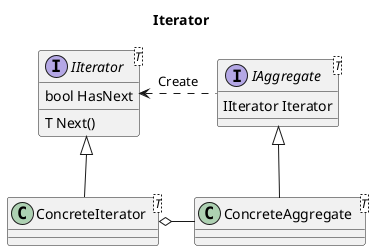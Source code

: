 @startuml Iterator

title Iterator

interface IIterator<T> {
  bool HasNext
  T Next()
}

interface IAggregate<T> {
  IIterator Iterator
}

class ConcreteIterator<T>

class ConcreteAggregate<T>

IAggregate .left.> IIterator : Create

IIterator <|-down- ConcreteIterator
IAggregate <|-down- ConcreteAggregate

ConcreteIterator o-right- ConcreteAggregate

@enduml